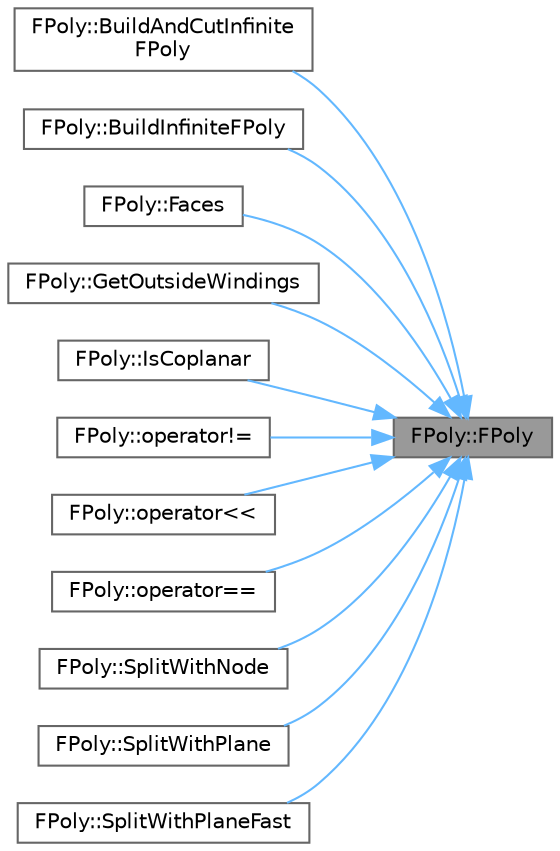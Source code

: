 digraph "FPoly::FPoly"
{
 // INTERACTIVE_SVG=YES
 // LATEX_PDF_SIZE
  bgcolor="transparent";
  edge [fontname=Helvetica,fontsize=10,labelfontname=Helvetica,labelfontsize=10];
  node [fontname=Helvetica,fontsize=10,shape=box,height=0.2,width=0.4];
  rankdir="RL";
  Node1 [id="Node000001",label="FPoly::FPoly",height=0.2,width=0.4,color="gray40", fillcolor="grey60", style="filled", fontcolor="black",tooltip="Constructor, initializing all member variables."];
  Node1 -> Node2 [id="edge1_Node000001_Node000002",dir="back",color="steelblue1",style="solid",tooltip=" "];
  Node2 [id="Node000002",label="FPoly::BuildAndCutInfinite\lFPoly",height=0.2,width=0.4,color="grey40", fillcolor="white", style="filled",URL="$dd/dbb/classFPoly.html#a8ad536918ea832a31b392438304184c8",tooltip=" "];
  Node1 -> Node3 [id="edge2_Node000001_Node000003",dir="back",color="steelblue1",style="solid",tooltip=" "];
  Node3 [id="Node000003",label="FPoly::BuildInfiniteFPoly",height=0.2,width=0.4,color="grey40", fillcolor="white", style="filled",URL="$dd/dbb/classFPoly.html#a28c7fd7759db8120e8d53095ae74db20",tooltip="Builds a huge poly aligned with the specified plane."];
  Node1 -> Node4 [id="edge3_Node000001_Node000004",dir="back",color="steelblue1",style="solid",tooltip=" "];
  Node4 [id="Node000004",label="FPoly::Faces",height=0.2,width=0.4,color="grey40", fillcolor="white", style="filled",URL="$dd/dbb/classFPoly.html#a6541f16c7d7a5b9ed402bb908e55746c",tooltip="Return whether this poly and Test are facing each other."];
  Node1 -> Node5 [id="edge4_Node000001_Node000005",dir="back",color="steelblue1",style="solid",tooltip=" "];
  Node5 [id="Node000005",label="FPoly::GetOutsideWindings",height=0.2,width=0.4,color="grey40", fillcolor="white", style="filled",URL="$dd/dbb/classFPoly.html#a1cfcd08899aa2d7f6f84685714e8beb1",tooltip="Takes a set of polygons and returns a vertex array representing the outside winding for them."];
  Node1 -> Node6 [id="edge5_Node000001_Node000006",dir="back",color="steelblue1",style="solid",tooltip=" "];
  Node6 [id="Node000006",label="FPoly::IsCoplanar",height=0.2,width=0.4,color="grey40", fillcolor="white", style="filled",URL="$dd/dbb/classFPoly.html#ad4ff0e1657f6a9c2b2d7fd74c4b99192",tooltip=" "];
  Node1 -> Node7 [id="edge6_Node000001_Node000007",dir="back",color="steelblue1",style="solid",tooltip=" "];
  Node7 [id="Node000007",label="FPoly::operator!=",height=0.2,width=0.4,color="grey40", fillcolor="white", style="filled",URL="$dd/dbb/classFPoly.html#a99c207975e4ffcec60b4948da802b006",tooltip=" "];
  Node1 -> Node8 [id="edge7_Node000001_Node000008",dir="back",color="steelblue1",style="solid",tooltip=" "];
  Node8 [id="Node000008",label="FPoly::operator\<\<",height=0.2,width=0.4,color="grey40", fillcolor="white", style="filled",URL="$dd/dbb/classFPoly.html#a1b94cb4e275e844fcc2f742f0a18f41c",tooltip=" "];
  Node1 -> Node9 [id="edge8_Node000001_Node000009",dir="back",color="steelblue1",style="solid",tooltip=" "];
  Node9 [id="Node000009",label="FPoly::operator==",height=0.2,width=0.4,color="grey40", fillcolor="white", style="filled",URL="$dd/dbb/classFPoly.html#a54edf35066bb231d3a5f21d9fec39c6c",tooltip=" "];
  Node1 -> Node10 [id="edge9_Node000001_Node000010",dir="back",color="steelblue1",style="solid",tooltip=" "];
  Node10 [id="Node000010",label="FPoly::SplitWithNode",height=0.2,width=0.4,color="grey40", fillcolor="white", style="filled",URL="$dd/dbb/classFPoly.html#a892d4bb33cf3fc74f7e99cc380779ae7",tooltip="Split with a Bsp node."];
  Node1 -> Node11 [id="edge10_Node000001_Node000011",dir="back",color="steelblue1",style="solid",tooltip=" "];
  Node11 [id="Node000011",label="FPoly::SplitWithPlane",height=0.2,width=0.4,color="grey40", fillcolor="white", style="filled",URL="$dd/dbb/classFPoly.html#a9563d895724d6fa8507d5f0330c51e53",tooltip="Split with plane."];
  Node1 -> Node12 [id="edge11_Node000001_Node000012",dir="back",color="steelblue1",style="solid",tooltip=" "];
  Node12 [id="Node000012",label="FPoly::SplitWithPlaneFast",height=0.2,width=0.4,color="grey40", fillcolor="white", style="filled",URL="$dd/dbb/classFPoly.html#a2189120c3d20cc86397ee0a28eff8d4c",tooltip="Split with plane quickly for in-game geometry operations."];
}
